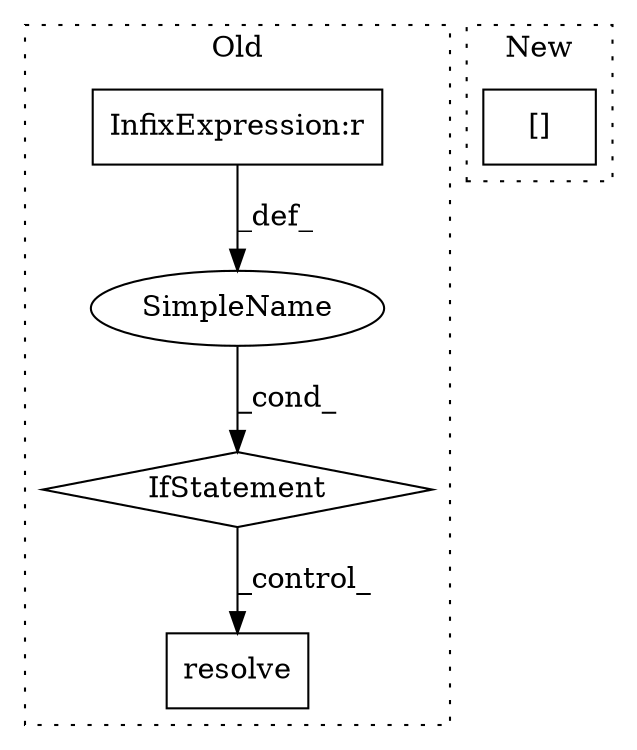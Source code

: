 digraph G {
subgraph cluster0 {
1 [label="resolve" a="32" s="9533,9565" l="8,1" shape="box"];
3 [label="IfStatement" a="25" s="9462,9479" l="4,2" shape="diamond"];
4 [label="SimpleName" a="42" s="" l="" shape="ellipse"];
5 [label="InfixExpression:r" a="27" s="9471" l="4" shape="box"];
label = "Old";
style="dotted";
}
subgraph cluster1 {
2 [label="[]" a="2" s="8384,8401" l="14,1" shape="box"];
label = "New";
style="dotted";
}
3 -> 1 [label="_control_"];
4 -> 3 [label="_cond_"];
5 -> 4 [label="_def_"];
}